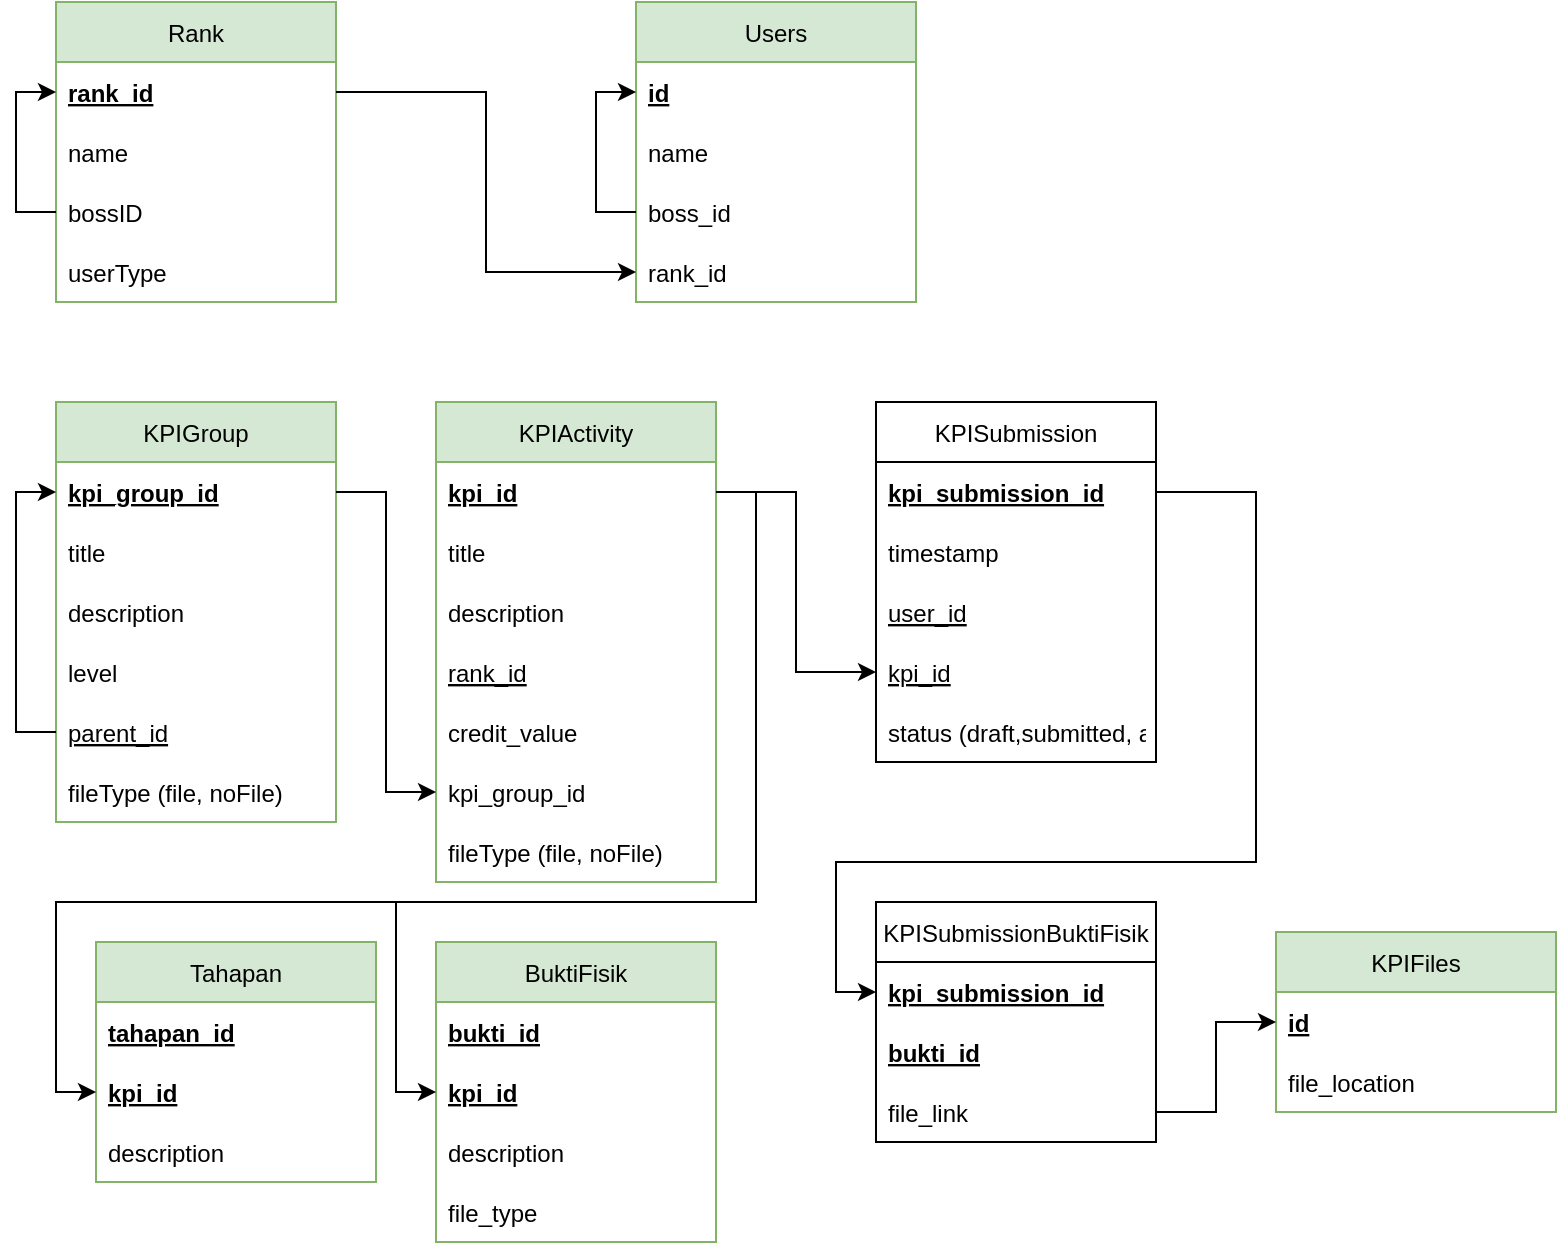 <mxfile version="17.2.4" type="device" pages="4"><diagram id="14cE-XLhxJ6OmnwKw5Cr" name="PDM"><mxGraphModel dx="1422" dy="762" grid="1" gridSize="10" guides="1" tooltips="1" connect="1" arrows="1" fold="1" page="1" pageScale="1" pageWidth="850" pageHeight="1100" math="0" shadow="0"><root><mxCell id="0"/><mxCell id="1" parent="0"/><mxCell id="bkSKcdSWzAVuyO9yevNX-20" value="Users" style="swimlane;fontStyle=0;childLayout=stackLayout;horizontal=1;startSize=30;horizontalStack=0;resizeParent=1;resizeParentMax=0;resizeLast=0;collapsible=1;marginBottom=0;fillColor=#d5e8d4;strokeColor=#82b366;" parent="1" vertex="1"><mxGeometry x="600" y="150" width="140" height="150" as="geometry"/></mxCell><mxCell id="bkSKcdSWzAVuyO9yevNX-21" value="id" style="text;strokeColor=none;fillColor=none;align=left;verticalAlign=middle;spacingLeft=4;spacingRight=4;overflow=hidden;points=[[0,0.5],[1,0.5]];portConstraint=eastwest;rotatable=0;fontStyle=5" parent="bkSKcdSWzAVuyO9yevNX-20" vertex="1"><mxGeometry y="30" width="140" height="30" as="geometry"/></mxCell><mxCell id="bkSKcdSWzAVuyO9yevNX-22" value="name" style="text;strokeColor=none;fillColor=none;align=left;verticalAlign=middle;spacingLeft=4;spacingRight=4;overflow=hidden;points=[[0,0.5],[1,0.5]];portConstraint=eastwest;rotatable=0;" parent="bkSKcdSWzAVuyO9yevNX-20" vertex="1"><mxGeometry y="60" width="140" height="30" as="geometry"/></mxCell><mxCell id="bkSKcdSWzAVuyO9yevNX-58" style="edgeStyle=orthogonalEdgeStyle;rounded=0;orthogonalLoop=1;jettySize=auto;html=1;exitX=0;exitY=0.5;exitDx=0;exitDy=0;entryX=0;entryY=0.5;entryDx=0;entryDy=0;" parent="bkSKcdSWzAVuyO9yevNX-20" source="bkSKcdSWzAVuyO9yevNX-23" target="bkSKcdSWzAVuyO9yevNX-21" edge="1"><mxGeometry relative="1" as="geometry"/></mxCell><mxCell id="bkSKcdSWzAVuyO9yevNX-23" value="boss_id" style="text;strokeColor=none;fillColor=none;align=left;verticalAlign=middle;spacingLeft=4;spacingRight=4;overflow=hidden;points=[[0,0.5],[1,0.5]];portConstraint=eastwest;rotatable=0;" parent="bkSKcdSWzAVuyO9yevNX-20" vertex="1"><mxGeometry y="90" width="140" height="30" as="geometry"/></mxCell><mxCell id="bkSKcdSWzAVuyO9yevNX-59" value="rank_id" style="text;strokeColor=none;fillColor=none;align=left;verticalAlign=middle;spacingLeft=4;spacingRight=4;overflow=hidden;points=[[0,0.5],[1,0.5]];portConstraint=eastwest;rotatable=0;" parent="bkSKcdSWzAVuyO9yevNX-20" vertex="1"><mxGeometry y="120" width="140" height="30" as="geometry"/></mxCell><mxCell id="bkSKcdSWzAVuyO9yevNX-35" value="KPIActivity" style="swimlane;fontStyle=0;childLayout=stackLayout;horizontal=1;startSize=30;horizontalStack=0;resizeParent=1;resizeParentMax=0;resizeLast=0;collapsible=1;marginBottom=0;fillColor=#d5e8d4;strokeColor=#82b366;" parent="1" vertex="1"><mxGeometry x="500" y="350" width="140" height="240" as="geometry"/></mxCell><mxCell id="bkSKcdSWzAVuyO9yevNX-36" value="kpi_id" style="text;strokeColor=none;fillColor=none;align=left;verticalAlign=middle;spacingLeft=4;spacingRight=4;overflow=hidden;points=[[0,0.5],[1,0.5]];portConstraint=eastwest;rotatable=0;fontStyle=5" parent="bkSKcdSWzAVuyO9yevNX-35" vertex="1"><mxGeometry y="30" width="140" height="30" as="geometry"/></mxCell><mxCell id="bkSKcdSWzAVuyO9yevNX-37" value="title" style="text;strokeColor=none;fillColor=none;align=left;verticalAlign=middle;spacingLeft=4;spacingRight=4;overflow=hidden;points=[[0,0.5],[1,0.5]];portConstraint=eastwest;rotatable=0;" parent="bkSKcdSWzAVuyO9yevNX-35" vertex="1"><mxGeometry y="60" width="140" height="30" as="geometry"/></mxCell><mxCell id="bkSKcdSWzAVuyO9yevNX-38" value="description" style="text;strokeColor=none;fillColor=none;align=left;verticalAlign=middle;spacingLeft=4;spacingRight=4;overflow=hidden;points=[[0,0.5],[1,0.5]];portConstraint=eastwest;rotatable=0;" parent="bkSKcdSWzAVuyO9yevNX-35" vertex="1"><mxGeometry y="90" width="140" height="30" as="geometry"/></mxCell><mxCell id="iRIwtRHynOTm3oCSYxaV-19" value="rank_id" style="text;strokeColor=none;fillColor=none;align=left;verticalAlign=middle;spacingLeft=4;spacingRight=4;overflow=hidden;points=[[0,0.5],[1,0.5]];portConstraint=eastwest;rotatable=0;fontStyle=4" vertex="1" parent="bkSKcdSWzAVuyO9yevNX-35"><mxGeometry y="120" width="140" height="30" as="geometry"/></mxCell><mxCell id="bkSKcdSWzAVuyO9yevNX-40" value="credit_value" style="text;strokeColor=none;fillColor=none;align=left;verticalAlign=middle;spacingLeft=4;spacingRight=4;overflow=hidden;points=[[0,0.5],[1,0.5]];portConstraint=eastwest;rotatable=0;" parent="bkSKcdSWzAVuyO9yevNX-35" vertex="1"><mxGeometry y="150" width="140" height="30" as="geometry"/></mxCell><mxCell id="bkSKcdSWzAVuyO9yevNX-41" value="kpi_group_id" style="text;strokeColor=none;fillColor=none;align=left;verticalAlign=middle;spacingLeft=4;spacingRight=4;overflow=hidden;points=[[0,0.5],[1,0.5]];portConstraint=eastwest;rotatable=0;" parent="bkSKcdSWzAVuyO9yevNX-35" vertex="1"><mxGeometry y="180" width="140" height="30" as="geometry"/></mxCell><mxCell id="bkSKcdSWzAVuyO9yevNX-56" value="fileType (file, noFile)" style="text;strokeColor=none;fillColor=none;align=left;verticalAlign=middle;spacingLeft=4;spacingRight=4;overflow=hidden;points=[[0,0.5],[1,0.5]];portConstraint=eastwest;rotatable=0;" parent="bkSKcdSWzAVuyO9yevNX-35" vertex="1"><mxGeometry y="210" width="140" height="30" as="geometry"/></mxCell><mxCell id="bkSKcdSWzAVuyO9yevNX-42" value="KPISubmission" style="swimlane;fontStyle=0;childLayout=stackLayout;horizontal=1;startSize=30;horizontalStack=0;resizeParent=1;resizeParentMax=0;resizeLast=0;collapsible=1;marginBottom=0;" parent="1" vertex="1"><mxGeometry x="720" y="350" width="140" height="180" as="geometry"/></mxCell><mxCell id="iRIwtRHynOTm3oCSYxaV-26" value="kpi_submission_id" style="text;strokeColor=none;fillColor=none;align=left;verticalAlign=middle;spacingLeft=4;spacingRight=4;overflow=hidden;points=[[0,0.5],[1,0.5]];portConstraint=eastwest;rotatable=0;fontStyle=5" vertex="1" parent="bkSKcdSWzAVuyO9yevNX-42"><mxGeometry y="30" width="140" height="30" as="geometry"/></mxCell><mxCell id="bkSKcdSWzAVuyO9yevNX-43" value="timestamp" style="text;strokeColor=none;fillColor=none;align=left;verticalAlign=middle;spacingLeft=4;spacingRight=4;overflow=hidden;points=[[0,0.5],[1,0.5]];portConstraint=eastwest;rotatable=0;fontStyle=0" parent="bkSKcdSWzAVuyO9yevNX-42" vertex="1"><mxGeometry y="60" width="140" height="30" as="geometry"/></mxCell><mxCell id="bkSKcdSWzAVuyO9yevNX-44" value="user_id" style="text;strokeColor=none;fillColor=none;align=left;verticalAlign=middle;spacingLeft=4;spacingRight=4;overflow=hidden;points=[[0,0.5],[1,0.5]];portConstraint=eastwest;rotatable=0;fontStyle=4" parent="bkSKcdSWzAVuyO9yevNX-42" vertex="1"><mxGeometry y="90" width="140" height="30" as="geometry"/></mxCell><mxCell id="bkSKcdSWzAVuyO9yevNX-45" value="kpi_id" style="text;strokeColor=none;fillColor=none;align=left;verticalAlign=middle;spacingLeft=4;spacingRight=4;overflow=hidden;points=[[0,0.5],[1,0.5]];portConstraint=eastwest;rotatable=0;fontStyle=4" parent="bkSKcdSWzAVuyO9yevNX-42" vertex="1"><mxGeometry y="120" width="140" height="30" as="geometry"/></mxCell><mxCell id="bkSKcdSWzAVuyO9yevNX-53" value="status (draft,submitted, approved, declined)" style="text;strokeColor=none;fillColor=none;align=left;verticalAlign=middle;spacingLeft=4;spacingRight=4;overflow=hidden;points=[[0,0.5],[1,0.5]];portConstraint=eastwest;rotatable=0;fontStyle=0" parent="bkSKcdSWzAVuyO9yevNX-42" vertex="1"><mxGeometry y="150" width="140" height="30" as="geometry"/></mxCell><mxCell id="bkSKcdSWzAVuyO9yevNX-48" value="KPIFiles" style="swimlane;fontStyle=0;childLayout=stackLayout;horizontal=1;startSize=30;horizontalStack=0;resizeParent=1;resizeParentMax=0;resizeLast=0;collapsible=1;marginBottom=0;fillColor=#d5e8d4;strokeColor=#82b366;" parent="1" vertex="1"><mxGeometry x="920" y="615" width="140" height="90" as="geometry"/></mxCell><mxCell id="bkSKcdSWzAVuyO9yevNX-49" value="id" style="text;strokeColor=none;fillColor=none;align=left;verticalAlign=middle;spacingLeft=4;spacingRight=4;overflow=hidden;points=[[0,0.5],[1,0.5]];portConstraint=eastwest;rotatable=0;fontStyle=5" parent="bkSKcdSWzAVuyO9yevNX-48" vertex="1"><mxGeometry y="30" width="140" height="30" as="geometry"/></mxCell><mxCell id="bkSKcdSWzAVuyO9yevNX-51" value="file_location" style="text;strokeColor=none;fillColor=none;align=left;verticalAlign=middle;spacingLeft=4;spacingRight=4;overflow=hidden;points=[[0,0.5],[1,0.5]];portConstraint=eastwest;rotatable=0;fontStyle=0" parent="bkSKcdSWzAVuyO9yevNX-48" vertex="1"><mxGeometry y="60" width="140" height="30" as="geometry"/></mxCell><mxCell id="bkSKcdSWzAVuyO9yevNX-55" style="edgeStyle=orthogonalEdgeStyle;rounded=0;orthogonalLoop=1;jettySize=auto;html=1;exitX=1;exitY=0.5;exitDx=0;exitDy=0;entryX=0;entryY=0.5;entryDx=0;entryDy=0;" parent="1" source="bkSKcdSWzAVuyO9yevNX-36" target="bkSKcdSWzAVuyO9yevNX-45" edge="1"><mxGeometry relative="1" as="geometry"/></mxCell><mxCell id="bkSKcdSWzAVuyO9yevNX-60" value="KPIGroup" style="swimlane;fontStyle=0;childLayout=stackLayout;horizontal=1;startSize=30;horizontalStack=0;resizeParent=1;resizeParentMax=0;resizeLast=0;collapsible=1;marginBottom=0;fillColor=#d5e8d4;strokeColor=#82b366;" parent="1" vertex="1"><mxGeometry x="310" y="350" width="140" height="210" as="geometry"/></mxCell><mxCell id="bkSKcdSWzAVuyO9yevNX-61" value="kpi_group_id" style="text;strokeColor=none;fillColor=none;align=left;verticalAlign=middle;spacingLeft=4;spacingRight=4;overflow=hidden;points=[[0,0.5],[1,0.5]];portConstraint=eastwest;rotatable=0;fontStyle=5" parent="bkSKcdSWzAVuyO9yevNX-60" vertex="1"><mxGeometry y="30" width="140" height="30" as="geometry"/></mxCell><mxCell id="bkSKcdSWzAVuyO9yevNX-62" value="title" style="text;strokeColor=none;fillColor=none;align=left;verticalAlign=middle;spacingLeft=4;spacingRight=4;overflow=hidden;points=[[0,0.5],[1,0.5]];portConstraint=eastwest;rotatable=0;" parent="bkSKcdSWzAVuyO9yevNX-60" vertex="1"><mxGeometry y="60" width="140" height="30" as="geometry"/></mxCell><mxCell id="bkSKcdSWzAVuyO9yevNX-63" value="description" style="text;strokeColor=none;fillColor=none;align=left;verticalAlign=middle;spacingLeft=4;spacingRight=4;overflow=hidden;points=[[0,0.5],[1,0.5]];portConstraint=eastwest;rotatable=0;" parent="bkSKcdSWzAVuyO9yevNX-60" vertex="1"><mxGeometry y="90" width="140" height="30" as="geometry"/></mxCell><mxCell id="bkSKcdSWzAVuyO9yevNX-64" value="level" style="text;strokeColor=none;fillColor=none;align=left;verticalAlign=middle;spacingLeft=4;spacingRight=4;overflow=hidden;points=[[0,0.5],[1,0.5]];portConstraint=eastwest;rotatable=0;" parent="bkSKcdSWzAVuyO9yevNX-60" vertex="1"><mxGeometry y="120" width="140" height="30" as="geometry"/></mxCell><mxCell id="iRIwtRHynOTm3oCSYxaV-33" style="edgeStyle=orthogonalEdgeStyle;rounded=0;orthogonalLoop=1;jettySize=auto;html=1;exitX=0;exitY=0.5;exitDx=0;exitDy=0;entryX=0;entryY=0.5;entryDx=0;entryDy=0;" edge="1" parent="bkSKcdSWzAVuyO9yevNX-60" source="bkSKcdSWzAVuyO9yevNX-65" target="bkSKcdSWzAVuyO9yevNX-61"><mxGeometry relative="1" as="geometry"/></mxCell><mxCell id="bkSKcdSWzAVuyO9yevNX-65" value="parent_id" style="text;strokeColor=none;fillColor=none;align=left;verticalAlign=middle;spacingLeft=4;spacingRight=4;overflow=hidden;points=[[0,0.5],[1,0.5]];portConstraint=eastwest;rotatable=0;fontStyle=4" parent="bkSKcdSWzAVuyO9yevNX-60" vertex="1"><mxGeometry y="150" width="140" height="30" as="geometry"/></mxCell><mxCell id="bkSKcdSWzAVuyO9yevNX-66" value="fileType (file, noFile)" style="text;strokeColor=none;fillColor=none;align=left;verticalAlign=middle;spacingLeft=4;spacingRight=4;overflow=hidden;points=[[0,0.5],[1,0.5]];portConstraint=eastwest;rotatable=0;" parent="bkSKcdSWzAVuyO9yevNX-60" vertex="1"><mxGeometry y="180" width="140" height="30" as="geometry"/></mxCell><mxCell id="iRIwtRHynOTm3oCSYxaV-1" value="Rank" style="swimlane;fontStyle=0;childLayout=stackLayout;horizontal=1;startSize=30;horizontalStack=0;resizeParent=1;resizeParentMax=0;resizeLast=0;collapsible=1;marginBottom=0;fillColor=#d5e8d4;strokeColor=#82b366;" vertex="1" parent="1"><mxGeometry x="310" y="150" width="140" height="150" as="geometry"/></mxCell><mxCell id="iRIwtRHynOTm3oCSYxaV-2" value="rank_id" style="text;strokeColor=none;fillColor=none;align=left;verticalAlign=middle;spacingLeft=4;spacingRight=4;overflow=hidden;points=[[0,0.5],[1,0.5]];portConstraint=eastwest;rotatable=0;fontStyle=5" vertex="1" parent="iRIwtRHynOTm3oCSYxaV-1"><mxGeometry y="30" width="140" height="30" as="geometry"/></mxCell><mxCell id="iRIwtRHynOTm3oCSYxaV-3" value="name" style="text;strokeColor=none;fillColor=none;align=left;verticalAlign=middle;spacingLeft=4;spacingRight=4;overflow=hidden;points=[[0,0.5],[1,0.5]];portConstraint=eastwest;rotatable=0;" vertex="1" parent="iRIwtRHynOTm3oCSYxaV-1"><mxGeometry y="60" width="140" height="30" as="geometry"/></mxCell><mxCell id="iRIwtRHynOTm3oCSYxaV-4" style="edgeStyle=orthogonalEdgeStyle;rounded=0;orthogonalLoop=1;jettySize=auto;html=1;exitX=0;exitY=0.5;exitDx=0;exitDy=0;entryX=0;entryY=0.5;entryDx=0;entryDy=0;" edge="1" parent="iRIwtRHynOTm3oCSYxaV-1" source="iRIwtRHynOTm3oCSYxaV-5" target="iRIwtRHynOTm3oCSYxaV-2"><mxGeometry relative="1" as="geometry"/></mxCell><mxCell id="iRIwtRHynOTm3oCSYxaV-5" value="bossID" style="text;strokeColor=none;fillColor=none;align=left;verticalAlign=middle;spacingLeft=4;spacingRight=4;overflow=hidden;points=[[0,0.5],[1,0.5]];portConstraint=eastwest;rotatable=0;" vertex="1" parent="iRIwtRHynOTm3oCSYxaV-1"><mxGeometry y="90" width="140" height="30" as="geometry"/></mxCell><mxCell id="iRIwtRHynOTm3oCSYxaV-6" value="userType" style="text;strokeColor=none;fillColor=none;align=left;verticalAlign=middle;spacingLeft=4;spacingRight=4;overflow=hidden;points=[[0,0.5],[1,0.5]];portConstraint=eastwest;rotatable=0;" vertex="1" parent="iRIwtRHynOTm3oCSYxaV-1"><mxGeometry y="120" width="140" height="30" as="geometry"/></mxCell><mxCell id="iRIwtRHynOTm3oCSYxaV-7" value="Tahapan" style="swimlane;fontStyle=0;childLayout=stackLayout;horizontal=1;startSize=30;horizontalStack=0;resizeParent=1;resizeParentMax=0;resizeLast=0;collapsible=1;marginBottom=0;fillColor=#d5e8d4;strokeColor=#82b366;" vertex="1" parent="1"><mxGeometry x="330" y="620" width="140" height="120" as="geometry"/></mxCell><mxCell id="iRIwtRHynOTm3oCSYxaV-8" value="tahapan_id" style="text;strokeColor=none;fillColor=none;align=left;verticalAlign=middle;spacingLeft=4;spacingRight=4;overflow=hidden;points=[[0,0.5],[1,0.5]];portConstraint=eastwest;rotatable=0;fontStyle=5" vertex="1" parent="iRIwtRHynOTm3oCSYxaV-7"><mxGeometry y="30" width="140" height="30" as="geometry"/></mxCell><mxCell id="iRIwtRHynOTm3oCSYxaV-9" value="kpi_id" style="text;strokeColor=none;fillColor=none;align=left;verticalAlign=middle;spacingLeft=4;spacingRight=4;overflow=hidden;points=[[0,0.5],[1,0.5]];portConstraint=eastwest;rotatable=0;fontStyle=5" vertex="1" parent="iRIwtRHynOTm3oCSYxaV-7"><mxGeometry y="60" width="140" height="30" as="geometry"/></mxCell><mxCell id="iRIwtRHynOTm3oCSYxaV-10" value="description" style="text;strokeColor=none;fillColor=none;align=left;verticalAlign=middle;spacingLeft=4;spacingRight=4;overflow=hidden;points=[[0,0.5],[1,0.5]];portConstraint=eastwest;rotatable=0;" vertex="1" parent="iRIwtRHynOTm3oCSYxaV-7"><mxGeometry y="90" width="140" height="30" as="geometry"/></mxCell><mxCell id="iRIwtRHynOTm3oCSYxaV-14" value="BuktiFisik" style="swimlane;fontStyle=0;childLayout=stackLayout;horizontal=1;startSize=30;horizontalStack=0;resizeParent=1;resizeParentMax=0;resizeLast=0;collapsible=1;marginBottom=0;fillColor=#d5e8d4;strokeColor=#82b366;" vertex="1" parent="1"><mxGeometry x="500" y="620" width="140" height="150" as="geometry"/></mxCell><mxCell id="iRIwtRHynOTm3oCSYxaV-15" value="bukti_id" style="text;strokeColor=none;fillColor=none;align=left;verticalAlign=middle;spacingLeft=4;spacingRight=4;overflow=hidden;points=[[0,0.5],[1,0.5]];portConstraint=eastwest;rotatable=0;fontStyle=5" vertex="1" parent="iRIwtRHynOTm3oCSYxaV-14"><mxGeometry y="30" width="140" height="30" as="geometry"/></mxCell><mxCell id="iRIwtRHynOTm3oCSYxaV-16" value="kpi_id" style="text;strokeColor=none;fillColor=none;align=left;verticalAlign=middle;spacingLeft=4;spacingRight=4;overflow=hidden;points=[[0,0.5],[1,0.5]];portConstraint=eastwest;rotatable=0;fontStyle=5" vertex="1" parent="iRIwtRHynOTm3oCSYxaV-14"><mxGeometry y="60" width="140" height="30" as="geometry"/></mxCell><mxCell id="iRIwtRHynOTm3oCSYxaV-17" value="description" style="text;strokeColor=none;fillColor=none;align=left;verticalAlign=middle;spacingLeft=4;spacingRight=4;overflow=hidden;points=[[0,0.5],[1,0.5]];portConstraint=eastwest;rotatable=0;" vertex="1" parent="iRIwtRHynOTm3oCSYxaV-14"><mxGeometry y="90" width="140" height="30" as="geometry"/></mxCell><mxCell id="iRIwtRHynOTm3oCSYxaV-18" value="file_type" style="text;strokeColor=none;fillColor=none;align=left;verticalAlign=middle;spacingLeft=4;spacingRight=4;overflow=hidden;points=[[0,0.5],[1,0.5]];portConstraint=eastwest;rotatable=0;" vertex="1" parent="iRIwtRHynOTm3oCSYxaV-14"><mxGeometry y="120" width="140" height="30" as="geometry"/></mxCell><mxCell id="iRIwtRHynOTm3oCSYxaV-20" value="KPISubmissionBuktiFisik" style="swimlane;fontStyle=0;childLayout=stackLayout;horizontal=1;startSize=30;horizontalStack=0;resizeParent=1;resizeParentMax=0;resizeLast=0;collapsible=1;marginBottom=0;" vertex="1" parent="1"><mxGeometry x="720" y="600" width="140" height="120" as="geometry"/></mxCell><mxCell id="iRIwtRHynOTm3oCSYxaV-21" value="kpi_submission_id" style="text;strokeColor=none;fillColor=none;align=left;verticalAlign=middle;spacingLeft=4;spacingRight=4;overflow=hidden;points=[[0,0.5],[1,0.5]];portConstraint=eastwest;rotatable=0;fontStyle=5" vertex="1" parent="iRIwtRHynOTm3oCSYxaV-20"><mxGeometry y="30" width="140" height="30" as="geometry"/></mxCell><mxCell id="iRIwtRHynOTm3oCSYxaV-28" value="bukti_id" style="text;strokeColor=none;fillColor=none;align=left;verticalAlign=middle;spacingLeft=4;spacingRight=4;overflow=hidden;points=[[0,0.5],[1,0.5]];portConstraint=eastwest;rotatable=0;fontStyle=5" vertex="1" parent="iRIwtRHynOTm3oCSYxaV-20"><mxGeometry y="60" width="140" height="30" as="geometry"/></mxCell><mxCell id="iRIwtRHynOTm3oCSYxaV-24" value="file_link" style="text;strokeColor=none;fillColor=none;align=left;verticalAlign=middle;spacingLeft=4;spacingRight=4;overflow=hidden;points=[[0,0.5],[1,0.5]];portConstraint=eastwest;rotatable=0;" vertex="1" parent="iRIwtRHynOTm3oCSYxaV-20"><mxGeometry y="90" width="140" height="30" as="geometry"/></mxCell><mxCell id="iRIwtRHynOTm3oCSYxaV-29" style="edgeStyle=orthogonalEdgeStyle;rounded=0;orthogonalLoop=1;jettySize=auto;html=1;exitX=1;exitY=0.5;exitDx=0;exitDy=0;entryX=0;entryY=0.5;entryDx=0;entryDy=0;" edge="1" parent="1" source="iRIwtRHynOTm3oCSYxaV-24" target="bkSKcdSWzAVuyO9yevNX-49"><mxGeometry relative="1" as="geometry"/></mxCell><mxCell id="iRIwtRHynOTm3oCSYxaV-30" style="edgeStyle=orthogonalEdgeStyle;rounded=0;orthogonalLoop=1;jettySize=auto;html=1;exitX=1;exitY=0.5;exitDx=0;exitDy=0;entryX=0;entryY=0.5;entryDx=0;entryDy=0;" edge="1" parent="1" source="iRIwtRHynOTm3oCSYxaV-26" target="iRIwtRHynOTm3oCSYxaV-21"><mxGeometry relative="1" as="geometry"><Array as="points"><mxPoint x="910" y="395"/><mxPoint x="910" y="580"/><mxPoint x="700" y="580"/><mxPoint x="700" y="645"/></Array></mxGeometry></mxCell><mxCell id="iRIwtRHynOTm3oCSYxaV-31" style="edgeStyle=orthogonalEdgeStyle;rounded=0;orthogonalLoop=1;jettySize=auto;html=1;exitX=1;exitY=0.5;exitDx=0;exitDy=0;entryX=0;entryY=0.5;entryDx=0;entryDy=0;" edge="1" parent="1" source="iRIwtRHynOTm3oCSYxaV-2" target="bkSKcdSWzAVuyO9yevNX-59"><mxGeometry relative="1" as="geometry"/></mxCell><mxCell id="iRIwtRHynOTm3oCSYxaV-32" style="edgeStyle=orthogonalEdgeStyle;rounded=0;orthogonalLoop=1;jettySize=auto;html=1;exitX=1;exitY=0.5;exitDx=0;exitDy=0;entryX=0;entryY=0.5;entryDx=0;entryDy=0;" edge="1" parent="1" source="bkSKcdSWzAVuyO9yevNX-61" target="bkSKcdSWzAVuyO9yevNX-41"><mxGeometry relative="1" as="geometry"/></mxCell><mxCell id="iRIwtRHynOTm3oCSYxaV-34" style="edgeStyle=orthogonalEdgeStyle;rounded=0;orthogonalLoop=1;jettySize=auto;html=1;exitX=1;exitY=0.5;exitDx=0;exitDy=0;entryX=0;entryY=0.5;entryDx=0;entryDy=0;" edge="1" parent="1" source="bkSKcdSWzAVuyO9yevNX-36" target="iRIwtRHynOTm3oCSYxaV-9"><mxGeometry relative="1" as="geometry"><Array as="points"><mxPoint x="660" y="395"/><mxPoint x="660" y="600"/><mxPoint x="310" y="600"/><mxPoint x="310" y="695"/></Array></mxGeometry></mxCell><mxCell id="iRIwtRHynOTm3oCSYxaV-35" style="edgeStyle=orthogonalEdgeStyle;rounded=0;orthogonalLoop=1;jettySize=auto;html=1;exitX=1;exitY=0.5;exitDx=0;exitDy=0;entryX=0;entryY=0.5;entryDx=0;entryDy=0;" edge="1" parent="1" source="bkSKcdSWzAVuyO9yevNX-36" target="iRIwtRHynOTm3oCSYxaV-16"><mxGeometry relative="1" as="geometry"><mxPoint x="670" y="670" as="targetPoint"/><Array as="points"><mxPoint x="660" y="395"/><mxPoint x="660" y="600"/><mxPoint x="480" y="600"/><mxPoint x="480" y="695"/></Array></mxGeometry></mxCell></root></mxGraphModel></diagram><diagram id="fQbHtcslWgyyXIqBcAwb" name="Use Case Diagram"><mxGraphModel dx="1422" dy="762" grid="1" gridSize="10" guides="1" tooltips="1" connect="1" arrows="1" fold="1" page="1" pageScale="1" pageWidth="850" pageHeight="1100" math="0" shadow="0"><root><mxCell id="0"/><mxCell id="1" parent="0"/><mxCell id="isBqxsUpVCNuH2wF9ffJ-40" value="" style="rounded=0;whiteSpace=wrap;html=1;" vertex="1" parent="1"><mxGeometry x="130" y="150" width="600" height="630" as="geometry"/></mxCell><mxCell id="isBqxsUpVCNuH2wF9ffJ-12" style="rounded=0;orthogonalLoop=1;jettySize=auto;html=1;exitX=1;exitY=0;exitDx=0;exitDy=0;entryX=0;entryY=0.5;entryDx=0;entryDy=0;" edge="1" parent="1" source="isBqxsUpVCNuH2wF9ffJ-4" target="isBqxsUpVCNuH2wF9ffJ-5"><mxGeometry relative="1" as="geometry"/></mxCell><mxCell id="isBqxsUpVCNuH2wF9ffJ-14" style="edgeStyle=none;rounded=0;orthogonalLoop=1;jettySize=auto;html=1;exitX=1;exitY=0.5;exitDx=0;exitDy=0;entryX=0;entryY=0.5;entryDx=0;entryDy=0;endArrow=classic;endFill=1;" edge="1" parent="1" source="isBqxsUpVCNuH2wF9ffJ-4" target="isBqxsUpVCNuH2wF9ffJ-6"><mxGeometry relative="1" as="geometry"/></mxCell><mxCell id="isBqxsUpVCNuH2wF9ffJ-15" style="edgeStyle=none;rounded=0;orthogonalLoop=1;jettySize=auto;html=1;exitX=1;exitY=1;exitDx=0;exitDy=0;entryX=0;entryY=0.5;entryDx=0;entryDy=0;endArrow=classic;endFill=1;" edge="1" parent="1" source="isBqxsUpVCNuH2wF9ffJ-4" target="isBqxsUpVCNuH2wF9ffJ-7"><mxGeometry relative="1" as="geometry"/></mxCell><mxCell id="isBqxsUpVCNuH2wF9ffJ-4" value="Mengelola Aktivitas KPI" style="ellipse;whiteSpace=wrap;html=1;fillColor=#fff2cc;strokeColor=#d6b656;" vertex="1" parent="1"><mxGeometry x="150" y="250" width="120" height="50" as="geometry"/></mxCell><mxCell id="isBqxsUpVCNuH2wF9ffJ-5" value="Menambah Aktivitas KPI" style="ellipse;whiteSpace=wrap;html=1;fillColor=#fff2cc;strokeColor=#d6b656;" vertex="1" parent="1"><mxGeometry x="310" y="170" width="150" height="50" as="geometry"/></mxCell><mxCell id="isBqxsUpVCNuH2wF9ffJ-6" value="Memperbarui Aktivitas KPI" style="ellipse;whiteSpace=wrap;html=1;fillColor=#fff2cc;strokeColor=#d6b656;" vertex="1" parent="1"><mxGeometry x="340" y="250" width="120" height="50" as="geometry"/></mxCell><mxCell id="isBqxsUpVCNuH2wF9ffJ-7" value="Menghapus Aktivitas KPI" style="ellipse;whiteSpace=wrap;html=1;fillColor=#fff2cc;strokeColor=#d6b656;" vertex="1" parent="1"><mxGeometry x="310" y="330" width="150" height="50" as="geometry"/></mxCell><mxCell id="isBqxsUpVCNuH2wF9ffJ-16" style="edgeStyle=none;rounded=0;orthogonalLoop=1;jettySize=auto;html=1;exitX=1;exitY=0;exitDx=0;exitDy=0;entryX=0;entryY=0.5;entryDx=0;entryDy=0;endArrow=classic;endFill=1;" edge="1" parent="1" source="isBqxsUpVCNuH2wF9ffJ-8" target="isBqxsUpVCNuH2wF9ffJ-9"><mxGeometry relative="1" as="geometry"/></mxCell><mxCell id="isBqxsUpVCNuH2wF9ffJ-17" style="edgeStyle=none;rounded=0;orthogonalLoop=1;jettySize=auto;html=1;exitX=1;exitY=0.5;exitDx=0;exitDy=0;entryX=0;entryY=0.5;entryDx=0;entryDy=0;endArrow=classic;endFill=1;" edge="1" parent="1" source="isBqxsUpVCNuH2wF9ffJ-8" target="isBqxsUpVCNuH2wF9ffJ-10"><mxGeometry relative="1" as="geometry"/></mxCell><mxCell id="isBqxsUpVCNuH2wF9ffJ-18" style="edgeStyle=none;rounded=0;orthogonalLoop=1;jettySize=auto;html=1;exitX=1;exitY=1;exitDx=0;exitDy=0;entryX=0;entryY=0.5;entryDx=0;entryDy=0;endArrow=classic;endFill=1;" edge="1" parent="1" source="isBqxsUpVCNuH2wF9ffJ-8" target="isBqxsUpVCNuH2wF9ffJ-11"><mxGeometry relative="1" as="geometry"/></mxCell><mxCell id="isBqxsUpVCNuH2wF9ffJ-8" value="Mengelola Pengguna" style="ellipse;whiteSpace=wrap;html=1;fillColor=#fff2cc;strokeColor=#d6b656;" vertex="1" parent="1"><mxGeometry x="150" y="490" width="120" height="50" as="geometry"/></mxCell><mxCell id="isBqxsUpVCNuH2wF9ffJ-9" value="Menambah Pengguna" style="ellipse;whiteSpace=wrap;html=1;fillColor=#fff2cc;strokeColor=#d6b656;" vertex="1" parent="1"><mxGeometry x="310" y="410" width="120" height="50" as="geometry"/></mxCell><mxCell id="isBqxsUpVCNuH2wF9ffJ-10" value="Memperbarui Pengguna" style="ellipse;whiteSpace=wrap;html=1;fillColor=#fff2cc;strokeColor=#d6b656;" vertex="1" parent="1"><mxGeometry x="340" y="490" width="120" height="50" as="geometry"/></mxCell><mxCell id="isBqxsUpVCNuH2wF9ffJ-11" value="Menghapus Pengguna" style="ellipse;whiteSpace=wrap;html=1;fillColor=#fff2cc;strokeColor=#d6b656;" vertex="1" parent="1"><mxGeometry x="310" y="570" width="120" height="50" as="geometry"/></mxCell><mxCell id="isBqxsUpVCNuH2wF9ffJ-37" style="edgeStyle=none;rounded=0;orthogonalLoop=1;jettySize=auto;html=1;entryX=0;entryY=0.5;entryDx=0;entryDy=0;endArrow=classic;endFill=1;" edge="1" parent="1" source="isBqxsUpVCNuH2wF9ffJ-19" target="isBqxsUpVCNuH2wF9ffJ-4"><mxGeometry relative="1" as="geometry"/></mxCell><mxCell id="isBqxsUpVCNuH2wF9ffJ-38" style="edgeStyle=none;rounded=0;orthogonalLoop=1;jettySize=auto;html=1;entryX=0;entryY=0.5;entryDx=0;entryDy=0;endArrow=classic;endFill=1;" edge="1" parent="1" source="isBqxsUpVCNuH2wF9ffJ-19" target="isBqxsUpVCNuH2wF9ffJ-8"><mxGeometry relative="1" as="geometry"/></mxCell><mxCell id="isBqxsUpVCNuH2wF9ffJ-19" value="Administrator" style="shape=umlActor;verticalLabelPosition=bottom;verticalAlign=top;html=1;outlineConnect=0;" vertex="1" parent="1"><mxGeometry x="60" y="350" width="30" height="60" as="geometry"/></mxCell><mxCell id="isBqxsUpVCNuH2wF9ffJ-20" value="Menambahkan Aktivitas KPI Pribadi" style="ellipse;whiteSpace=wrap;html=1;fillColor=#fff2cc;strokeColor=#d6b656;" vertex="1" parent="1"><mxGeometry x="510" y="160" width="120" height="70" as="geometry"/></mxCell><mxCell id="isBqxsUpVCNuH2wF9ffJ-29" style="edgeStyle=none;rounded=0;orthogonalLoop=1;jettySize=auto;html=1;entryX=1;entryY=0.5;entryDx=0;entryDy=0;endArrow=classic;endFill=1;" edge="1" parent="1" source="isBqxsUpVCNuH2wF9ffJ-21" target="isBqxsUpVCNuH2wF9ffJ-20"><mxGeometry relative="1" as="geometry"/></mxCell><mxCell id="isBqxsUpVCNuH2wF9ffJ-30" style="edgeStyle=none;rounded=0;orthogonalLoop=1;jettySize=auto;html=1;entryX=1;entryY=0.5;entryDx=0;entryDy=0;endArrow=classic;endFill=1;" edge="1" parent="1" source="isBqxsUpVCNuH2wF9ffJ-21" target="isBqxsUpVCNuH2wF9ffJ-22"><mxGeometry relative="1" as="geometry"/></mxCell><mxCell id="isBqxsUpVCNuH2wF9ffJ-31" style="edgeStyle=none;rounded=0;orthogonalLoop=1;jettySize=auto;html=1;entryX=1;entryY=0.5;entryDx=0;entryDy=0;endArrow=classic;endFill=1;" edge="1" parent="1" source="isBqxsUpVCNuH2wF9ffJ-21" target="isBqxsUpVCNuH2wF9ffJ-23"><mxGeometry relative="1" as="geometry"/></mxCell><mxCell id="isBqxsUpVCNuH2wF9ffJ-32" style="edgeStyle=none;rounded=0;orthogonalLoop=1;jettySize=auto;html=1;entryX=1;entryY=0.5;entryDx=0;entryDy=0;endArrow=classic;endFill=1;" edge="1" parent="1" source="isBqxsUpVCNuH2wF9ffJ-21" target="isBqxsUpVCNuH2wF9ffJ-27"><mxGeometry relative="1" as="geometry"/></mxCell><mxCell id="isBqxsUpVCNuH2wF9ffJ-21" value="Pegawai" style="shape=umlActor;verticalLabelPosition=bottom;verticalAlign=top;html=1;outlineConnect=0;" vertex="1" parent="1"><mxGeometry x="770" y="282.5" width="30" height="60" as="geometry"/></mxCell><mxCell id="isBqxsUpVCNuH2wF9ffJ-22" value="Mengunggah bukti Aktivitas KPI Pribadi" style="ellipse;whiteSpace=wrap;html=1;fillColor=#fff2cc;strokeColor=#d6b656;" vertex="1" parent="1"><mxGeometry x="580" y="240" width="120" height="70" as="geometry"/></mxCell><mxCell id="isBqxsUpVCNuH2wF9ffJ-23" value="Mengubah Aktivitas KPI Pribadi" style="ellipse;whiteSpace=wrap;html=1;fillColor=#fff2cc;strokeColor=#d6b656;" vertex="1" parent="1"><mxGeometry x="520" y="330" width="120" height="70" as="geometry"/></mxCell><mxCell id="isBqxsUpVCNuH2wF9ffJ-33" style="edgeStyle=none;rounded=0;orthogonalLoop=1;jettySize=auto;html=1;entryX=1;entryY=0.5;entryDx=0;entryDy=0;endArrow=classic;endFill=1;" edge="1" parent="1" source="isBqxsUpVCNuH2wF9ffJ-24" target="isBqxsUpVCNuH2wF9ffJ-28"><mxGeometry relative="1" as="geometry"/></mxCell><mxCell id="isBqxsUpVCNuH2wF9ffJ-34" style="edgeStyle=none;rounded=0;orthogonalLoop=1;jettySize=auto;html=1;entryX=1;entryY=0.5;entryDx=0;entryDy=0;endArrow=classic;endFill=1;" edge="1" parent="1" source="isBqxsUpVCNuH2wF9ffJ-24" target="isBqxsUpVCNuH2wF9ffJ-25"><mxGeometry relative="1" as="geometry"/></mxCell><mxCell id="isBqxsUpVCNuH2wF9ffJ-35" style="edgeStyle=none;rounded=0;orthogonalLoop=1;jettySize=auto;html=1;entryX=1;entryY=0.5;entryDx=0;entryDy=0;endArrow=classic;endFill=1;" edge="1" parent="1" source="isBqxsUpVCNuH2wF9ffJ-24" target="isBqxsUpVCNuH2wF9ffJ-26"><mxGeometry relative="1" as="geometry"/></mxCell><mxCell id="isBqxsUpVCNuH2wF9ffJ-24" value="Atasan Pegawai" style="shape=umlActor;verticalLabelPosition=bottom;verticalAlign=top;html=1;outlineConnect=0;" vertex="1" parent="1"><mxGeometry x="770" y="580" width="30" height="60" as="geometry"/></mxCell><mxCell id="isBqxsUpVCNuH2wF9ffJ-25" value="Menyetujui Aktivitas KPI Pribadi Bawahan" style="ellipse;whiteSpace=wrap;html=1;fillColor=#fff2cc;strokeColor=#d6b656;" vertex="1" parent="1"><mxGeometry x="540" y="570" width="150" height="70" as="geometry"/></mxCell><mxCell id="isBqxsUpVCNuH2wF9ffJ-26" value="Menolak Aktivitas KPI Pribadi Bawahan" style="ellipse;whiteSpace=wrap;html=1;fillColor=#fff2cc;strokeColor=#d6b656;" vertex="1" parent="1"><mxGeometry x="540" y="690" width="150" height="70" as="geometry"/></mxCell><mxCell id="isBqxsUpVCNuH2wF9ffJ-27" value="Melihat nilai KPI Pribadi" style="ellipse;whiteSpace=wrap;html=1;fillColor=#fff2cc;strokeColor=#d6b656;" vertex="1" parent="1"><mxGeometry x="530" y="420" width="120" height="50" as="geometry"/></mxCell><mxCell id="isBqxsUpVCNuH2wF9ffJ-28" value="Melihat nilai KPI Bawahan" style="ellipse;whiteSpace=wrap;html=1;fillColor=#fff2cc;strokeColor=#d6b656;" vertex="1" parent="1"><mxGeometry x="555" y="485" width="120" height="50" as="geometry"/></mxCell></root></mxGraphModel></diagram><diagram id="iZVg2Rw6KUp7ba-JozIJ" name="System Architecture"><mxGraphModel dx="1293" dy="693" grid="1" gridSize="10" guides="1" tooltips="1" connect="1" arrows="1" fold="1" page="1" pageScale="1" pageWidth="850" pageHeight="1100" math="0" shadow="0"><root><mxCell id="0"/><mxCell id="1" parent="0"/><mxCell id="98GbFTSgMTQg-Mwfw-Ba-6" value="" style="group" vertex="1" connectable="0" parent="1"><mxGeometry x="245" y="380" width="70" height="64" as="geometry"/></mxCell><mxCell id="98GbFTSgMTQg-Mwfw-Ba-4" value="" style="group" vertex="1" connectable="0" parent="98GbFTSgMTQg-Mwfw-Ba-6"><mxGeometry width="70" height="44" as="geometry"/></mxCell><mxCell id="98GbFTSgMTQg-Mwfw-Ba-2" value="" style="verticalLabelPosition=bottom;html=1;verticalAlign=top;align=center;strokeColor=none;fillColor=#00BEF2;shape=mxgraph.azure.laptop;pointerEvents=1;" vertex="1" parent="98GbFTSgMTQg-Mwfw-Ba-4"><mxGeometry x="20" width="50" height="30" as="geometry"/></mxCell><mxCell id="98GbFTSgMTQg-Mwfw-Ba-3" value="" style="sketch=0;outlineConnect=0;fontColor=#232F3E;gradientColor=none;fillColor=#232F3D;strokeColor=none;dashed=0;verticalLabelPosition=bottom;verticalAlign=top;align=center;html=1;fontSize=12;fontStyle=0;aspect=fixed;pointerEvents=1;shape=mxgraph.aws4.user;" vertex="1" parent="98GbFTSgMTQg-Mwfw-Ba-4"><mxGeometry y="10" width="34" height="34" as="geometry"/></mxCell><mxCell id="98GbFTSgMTQg-Mwfw-Ba-5" value="User 1" style="text;html=1;align=center;verticalAlign=middle;resizable=0;points=[];autosize=1;strokeColor=none;fillColor=none;" vertex="1" parent="98GbFTSgMTQg-Mwfw-Ba-6"><mxGeometry x="10" y="44" width="50" height="20" as="geometry"/></mxCell><mxCell id="98GbFTSgMTQg-Mwfw-Ba-7" value="" style="rounded=0;whiteSpace=wrap;html=1;fillColor=#dae8fc;strokeColor=#6c8ebf;" vertex="1" parent="1"><mxGeometry x="370" y="150" width="210" height="150" as="geometry"/></mxCell><mxCell id="98GbFTSgMTQg-Mwfw-Ba-8" value="KPISystem App" style="rounded=0;whiteSpace=wrap;html=1;" vertex="1" parent="1"><mxGeometry x="415" y="195" width="120" height="60" as="geometry"/></mxCell><mxCell id="98GbFTSgMTQg-Mwfw-Ba-9" value="Server" style="text;html=1;align=center;verticalAlign=middle;resizable=0;points=[];autosize=1;strokeColor=none;fillColor=none;" vertex="1" parent="1"><mxGeometry x="370" y="150" width="50" height="20" as="geometry"/></mxCell><mxCell id="98GbFTSgMTQg-Mwfw-Ba-10" value="" style="group" vertex="1" connectable="0" parent="1"><mxGeometry x="360" y="380" width="70" height="64" as="geometry"/></mxCell><mxCell id="98GbFTSgMTQg-Mwfw-Ba-11" value="" style="group" vertex="1" connectable="0" parent="98GbFTSgMTQg-Mwfw-Ba-10"><mxGeometry width="70" height="44" as="geometry"/></mxCell><mxCell id="98GbFTSgMTQg-Mwfw-Ba-12" value="" style="verticalLabelPosition=bottom;html=1;verticalAlign=top;align=center;strokeColor=none;fillColor=#00BEF2;shape=mxgraph.azure.laptop;pointerEvents=1;" vertex="1" parent="98GbFTSgMTQg-Mwfw-Ba-11"><mxGeometry x="20" width="50" height="30" as="geometry"/></mxCell><mxCell id="98GbFTSgMTQg-Mwfw-Ba-13" value="" style="sketch=0;outlineConnect=0;fontColor=#232F3E;gradientColor=none;fillColor=#232F3D;strokeColor=none;dashed=0;verticalLabelPosition=bottom;verticalAlign=top;align=center;html=1;fontSize=12;fontStyle=0;aspect=fixed;pointerEvents=1;shape=mxgraph.aws4.user;" vertex="1" parent="98GbFTSgMTQg-Mwfw-Ba-11"><mxGeometry y="10" width="34" height="34" as="geometry"/></mxCell><mxCell id="98GbFTSgMTQg-Mwfw-Ba-14" value="User 2" style="text;html=1;align=center;verticalAlign=middle;resizable=0;points=[];autosize=1;strokeColor=none;fillColor=none;" vertex="1" parent="98GbFTSgMTQg-Mwfw-Ba-10"><mxGeometry x="10" y="44" width="50" height="20" as="geometry"/></mxCell><mxCell id="98GbFTSgMTQg-Mwfw-Ba-16" value="" style="group" vertex="1" connectable="0" parent="1"><mxGeometry x="495" y="380" width="70" height="64" as="geometry"/></mxCell><mxCell id="98GbFTSgMTQg-Mwfw-Ba-17" value="" style="group" vertex="1" connectable="0" parent="98GbFTSgMTQg-Mwfw-Ba-16"><mxGeometry width="70" height="44" as="geometry"/></mxCell><mxCell id="98GbFTSgMTQg-Mwfw-Ba-18" value="" style="verticalLabelPosition=bottom;html=1;verticalAlign=top;align=center;strokeColor=none;fillColor=#00BEF2;shape=mxgraph.azure.laptop;pointerEvents=1;" vertex="1" parent="98GbFTSgMTQg-Mwfw-Ba-17"><mxGeometry x="20" width="50" height="30" as="geometry"/></mxCell><mxCell id="98GbFTSgMTQg-Mwfw-Ba-19" value="" style="sketch=0;outlineConnect=0;fontColor=#232F3E;gradientColor=none;fillColor=#232F3D;strokeColor=none;dashed=0;verticalLabelPosition=bottom;verticalAlign=top;align=center;html=1;fontSize=12;fontStyle=0;aspect=fixed;pointerEvents=1;shape=mxgraph.aws4.user;" vertex="1" parent="98GbFTSgMTQg-Mwfw-Ba-17"><mxGeometry y="10" width="34" height="34" as="geometry"/></mxCell><mxCell id="98GbFTSgMTQg-Mwfw-Ba-20" value="User 3" style="text;html=1;align=center;verticalAlign=middle;resizable=0;points=[];autosize=1;strokeColor=none;fillColor=none;" vertex="1" parent="98GbFTSgMTQg-Mwfw-Ba-16"><mxGeometry x="10" y="44" width="50" height="20" as="geometry"/></mxCell><mxCell id="98GbFTSgMTQg-Mwfw-Ba-21" value="" style="group" vertex="1" connectable="0" parent="1"><mxGeometry x="635" y="380" width="70" height="64" as="geometry"/></mxCell><mxCell id="98GbFTSgMTQg-Mwfw-Ba-22" value="" style="group" vertex="1" connectable="0" parent="98GbFTSgMTQg-Mwfw-Ba-21"><mxGeometry width="70" height="44" as="geometry"/></mxCell><mxCell id="98GbFTSgMTQg-Mwfw-Ba-23" value="" style="verticalLabelPosition=bottom;html=1;verticalAlign=top;align=center;strokeColor=none;fillColor=#00BEF2;shape=mxgraph.azure.laptop;pointerEvents=1;" vertex="1" parent="98GbFTSgMTQg-Mwfw-Ba-22"><mxGeometry x="20" width="50" height="30" as="geometry"/></mxCell><mxCell id="98GbFTSgMTQg-Mwfw-Ba-24" value="" style="sketch=0;outlineConnect=0;fontColor=#232F3E;gradientColor=none;fillColor=#232F3D;strokeColor=none;dashed=0;verticalLabelPosition=bottom;verticalAlign=top;align=center;html=1;fontSize=12;fontStyle=0;aspect=fixed;pointerEvents=1;shape=mxgraph.aws4.user;" vertex="1" parent="98GbFTSgMTQg-Mwfw-Ba-22"><mxGeometry y="10" width="34" height="34" as="geometry"/></mxCell><mxCell id="98GbFTSgMTQg-Mwfw-Ba-25" value="User n" style="text;html=1;align=center;verticalAlign=middle;resizable=0;points=[];autosize=1;strokeColor=none;fillColor=none;" vertex="1" parent="98GbFTSgMTQg-Mwfw-Ba-21"><mxGeometry x="10" y="44" width="50" height="20" as="geometry"/></mxCell><mxCell id="98GbFTSgMTQg-Mwfw-Ba-26" value="" style="edgeStyle=orthogonalEdgeStyle;rounded=0;orthogonalLoop=1;jettySize=auto;html=1;exitX=0.5;exitY=0;exitDx=0;exitDy=0;exitPerimeter=0;entryX=0.5;entryY=1;entryDx=0;entryDy=0;endArrow=classic;endFill=1;" edge="1" parent="1" source="98GbFTSgMTQg-Mwfw-Ba-23" target="98GbFTSgMTQg-Mwfw-Ba-7"><mxGeometry x="-0.018" relative="1" as="geometry"><mxPoint as="offset"/></mxGeometry></mxCell><mxCell id="98GbFTSgMTQg-Mwfw-Ba-27" style="edgeStyle=orthogonalEdgeStyle;rounded=0;orthogonalLoop=1;jettySize=auto;html=1;exitX=0.5;exitY=0;exitDx=0;exitDy=0;exitPerimeter=0;entryX=0.5;entryY=1;entryDx=0;entryDy=0;endArrow=classic;endFill=1;" edge="1" parent="1" source="98GbFTSgMTQg-Mwfw-Ba-18" target="98GbFTSgMTQg-Mwfw-Ba-7"><mxGeometry relative="1" as="geometry"/></mxCell><mxCell id="98GbFTSgMTQg-Mwfw-Ba-28" style="edgeStyle=orthogonalEdgeStyle;rounded=0;orthogonalLoop=1;jettySize=auto;html=1;exitX=0.5;exitY=0;exitDx=0;exitDy=0;exitPerimeter=0;entryX=0.5;entryY=1;entryDx=0;entryDy=0;endArrow=classic;endFill=1;" edge="1" parent="1" source="98GbFTSgMTQg-Mwfw-Ba-12" target="98GbFTSgMTQg-Mwfw-Ba-7"><mxGeometry relative="1" as="geometry"/></mxCell><mxCell id="98GbFTSgMTQg-Mwfw-Ba-29" style="edgeStyle=orthogonalEdgeStyle;rounded=0;orthogonalLoop=1;jettySize=auto;html=1;exitX=0.5;exitY=0;exitDx=0;exitDy=0;exitPerimeter=0;entryX=0.5;entryY=1;entryDx=0;entryDy=0;endArrow=classic;endFill=1;" edge="1" parent="1" source="98GbFTSgMTQg-Mwfw-Ba-2" target="98GbFTSgMTQg-Mwfw-Ba-7"><mxGeometry relative="1" as="geometry"/></mxCell><mxCell id="98GbFTSgMTQg-Mwfw-Ba-30" value="http" style="text;html=1;align=center;verticalAlign=middle;resizable=0;points=[];autosize=1;strokeColor=none;fillColor=none;" vertex="1" parent="1"><mxGeometry x="470" y="310" width="40" height="20" as="geometry"/></mxCell></root></mxGraphModel></diagram><diagram id="vcf_vM3k9AFlcECU0K3G" name="Class Diagram"><mxGraphModel dx="1422" dy="762" grid="1" gridSize="10" guides="1" tooltips="1" connect="1" arrows="1" fold="1" page="1" pageScale="1" pageWidth="850" pageHeight="1100" math="0" shadow="0"><root><mxCell id="0"/><mxCell id="1" parent="0"/></root></mxGraphModel></diagram></mxfile>